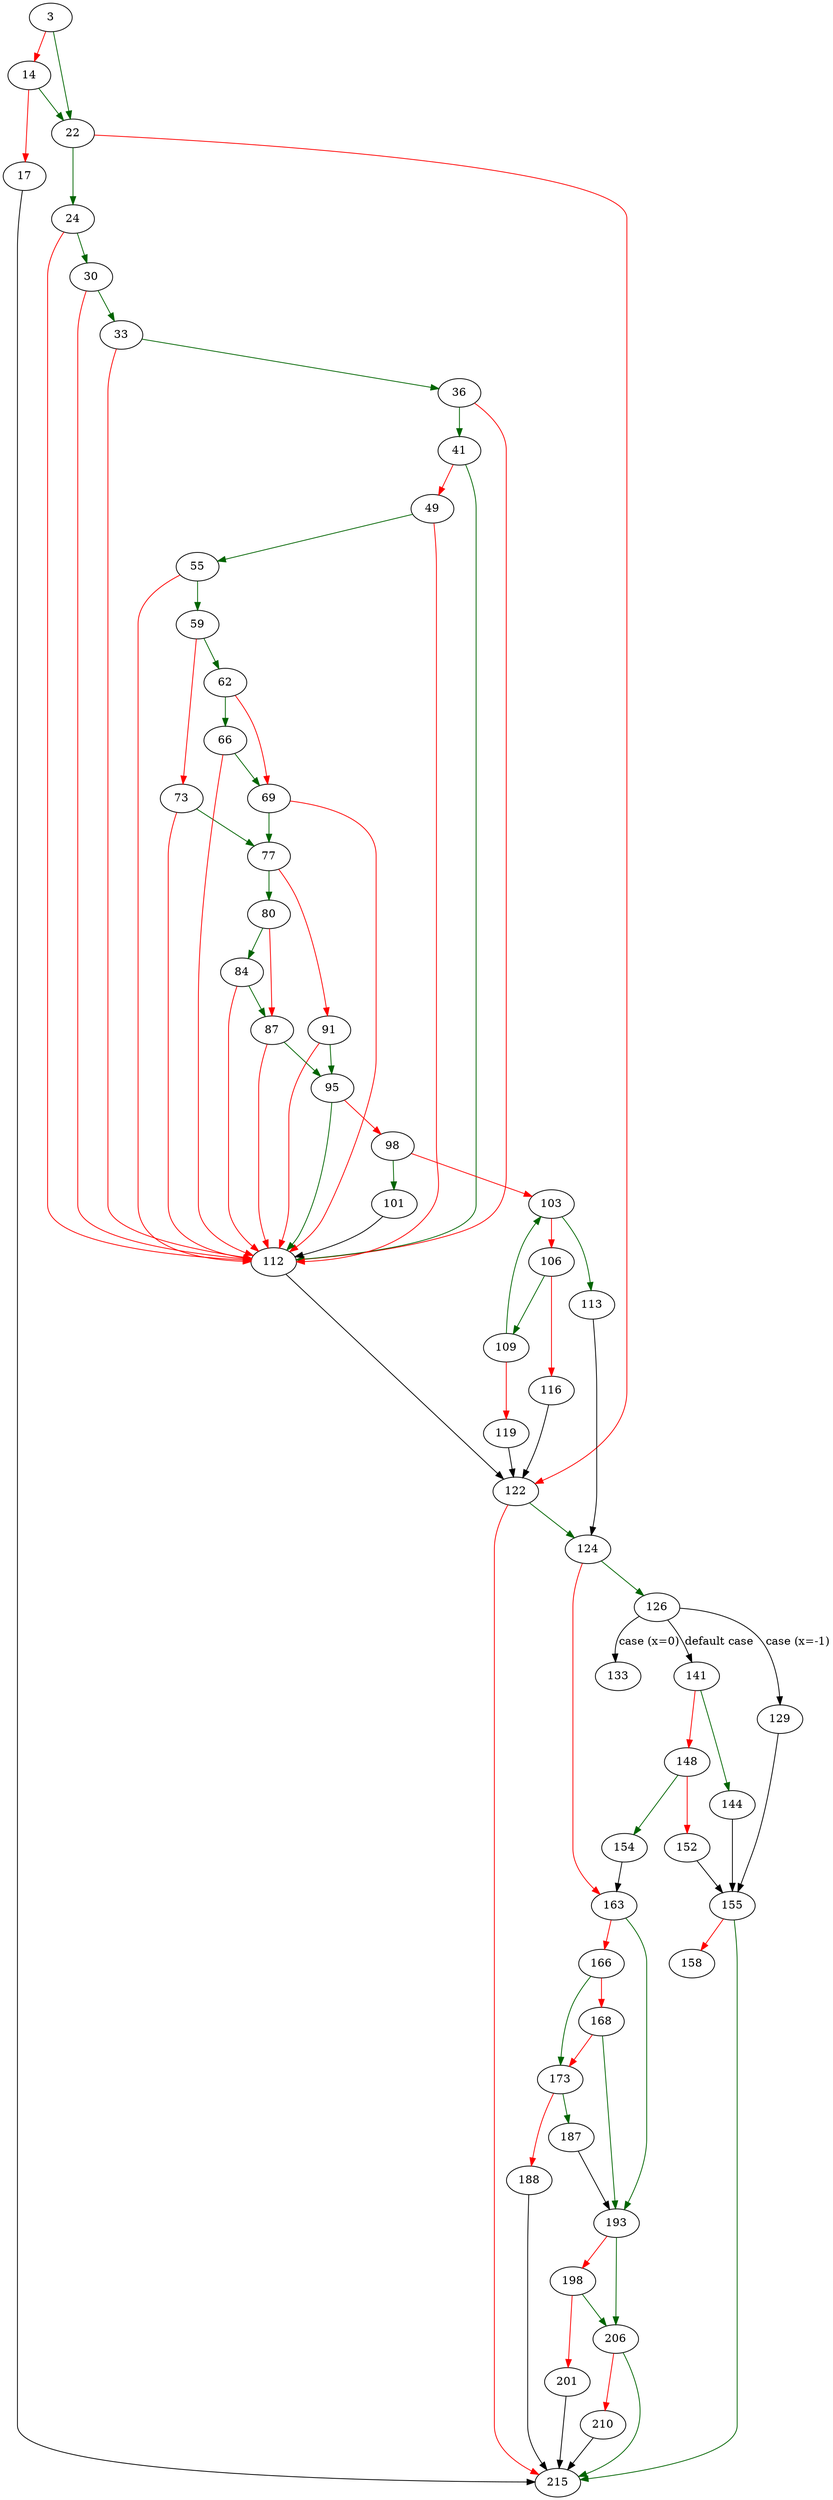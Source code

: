 strict digraph "install_file_in_file" {
	// Node definitions.
	3 [entry=true];
	22;
	14;
	17;
	215;
	24;
	122;
	30;
	112;
	33;
	36;
	41;
	49;
	55;
	59;
	62;
	73;
	66;
	69;
	77;
	80;
	91;
	84;
	87;
	95;
	98;
	101;
	103;
	113;
	106;
	109;
	116;
	119;
	124;
	126;
	163;
	129;
	133;
	141;
	155;
	144;
	148;
	154;
	152;
	158;
	193;
	166;
	173;
	168;
	187;
	188;
	206;
	198;
	201;
	210;

	// Edge definitions.
	3 -> 22 [
		color=darkgreen
		cond=true
	];
	3 -> 14 [
		color=red
		cond=false
	];
	22 -> 24 [
		color=darkgreen
		cond=true
	];
	22 -> 122 [
		color=red
		cond=false
	];
	14 -> 22 [
		color=darkgreen
		cond=true
	];
	14 -> 17 [
		color=red
		cond=false
	];
	17 -> 215;
	24 -> 30 [
		color=darkgreen
		cond=true
	];
	24 -> 112 [
		color=red
		cond=false
	];
	122 -> 215 [
		color=red
		cond=false
	];
	122 -> 124 [
		color=darkgreen
		cond=true
	];
	30 -> 112 [
		color=red
		cond=false
	];
	30 -> 33 [
		color=darkgreen
		cond=true
	];
	112 -> 122;
	33 -> 112 [
		color=red
		cond=false
	];
	33 -> 36 [
		color=darkgreen
		cond=true
	];
	36 -> 112 [
		color=red
		cond=false
	];
	36 -> 41 [
		color=darkgreen
		cond=true
	];
	41 -> 112 [
		color=darkgreen
		cond=true
	];
	41 -> 49 [
		color=red
		cond=false
	];
	49 -> 112 [
		color=red
		cond=false
	];
	49 -> 55 [
		color=darkgreen
		cond=true
	];
	55 -> 112 [
		color=red
		cond=false
	];
	55 -> 59 [
		color=darkgreen
		cond=true
	];
	59 -> 62 [
		color=darkgreen
		cond=true
	];
	59 -> 73 [
		color=red
		cond=false
	];
	62 -> 66 [
		color=darkgreen
		cond=true
	];
	62 -> 69 [
		color=red
		cond=false
	];
	73 -> 112 [
		color=red
		cond=false
	];
	73 -> 77 [
		color=darkgreen
		cond=true
	];
	66 -> 112 [
		color=red
		cond=false
	];
	66 -> 69 [
		color=darkgreen
		cond=true
	];
	69 -> 112 [
		color=red
		cond=false
	];
	69 -> 77 [
		color=darkgreen
		cond=true
	];
	77 -> 80 [
		color=darkgreen
		cond=true
	];
	77 -> 91 [
		color=red
		cond=false
	];
	80 -> 84 [
		color=darkgreen
		cond=true
	];
	80 -> 87 [
		color=red
		cond=false
	];
	91 -> 112 [
		color=red
		cond=false
	];
	91 -> 95 [
		color=darkgreen
		cond=true
	];
	84 -> 112 [
		color=red
		cond=false
	];
	84 -> 87 [
		color=darkgreen
		cond=true
	];
	87 -> 112 [
		color=red
		cond=false
	];
	87 -> 95 [
		color=darkgreen
		cond=true
	];
	95 -> 112 [
		color=darkgreen
		cond=true
	];
	95 -> 98 [
		color=red
		cond=false
	];
	98 -> 101 [
		color=darkgreen
		cond=true
	];
	98 -> 103 [
		color=red
		cond=false
	];
	101 -> 112;
	103 -> 113 [
		color=darkgreen
		cond=true
	];
	103 -> 106 [
		color=red
		cond=false
	];
	113 -> 124;
	106 -> 109 [
		color=darkgreen
		cond=true
	];
	106 -> 116 [
		color=red
		cond=false
	];
	109 -> 103 [
		color=darkgreen
		cond=true
	];
	109 -> 119 [
		color=red
		cond=false
	];
	116 -> 122;
	119 -> 122;
	124 -> 126 [
		color=darkgreen
		cond=true
	];
	124 -> 163 [
		color=red
		cond=false
	];
	126 -> 129 [
		cond="case (x=-1)"
		label="case (x=-1)"
	];
	126 -> 133 [
		cond="case (x=0)"
		label="case (x=0)"
	];
	126 -> 141 [
		cond="default case"
		label="default case"
	];
	163 -> 193 [
		color=darkgreen
		cond=true
	];
	163 -> 166 [
		color=red
		cond=false
	];
	129 -> 155;
	141 -> 144 [
		color=darkgreen
		cond=true
	];
	141 -> 148 [
		color=red
		cond=false
	];
	155 -> 215 [
		color=darkgreen
		cond=true
	];
	155 -> 158 [
		color=red
		cond=false
	];
	144 -> 155;
	148 -> 154 [
		color=darkgreen
		cond=true
	];
	148 -> 152 [
		color=red
		cond=false
	];
	154 -> 163;
	152 -> 155;
	193 -> 206 [
		color=darkgreen
		cond=true
	];
	193 -> 198 [
		color=red
		cond=false
	];
	166 -> 173 [
		color=darkgreen
		cond=true
	];
	166 -> 168 [
		color=red
		cond=false
	];
	173 -> 187 [
		color=darkgreen
		cond=true
	];
	173 -> 188 [
		color=red
		cond=false
	];
	168 -> 193 [
		color=darkgreen
		cond=true
	];
	168 -> 173 [
		color=red
		cond=false
	];
	187 -> 193;
	188 -> 215;
	206 -> 215 [
		color=darkgreen
		cond=true
	];
	206 -> 210 [
		color=red
		cond=false
	];
	198 -> 206 [
		color=darkgreen
		cond=true
	];
	198 -> 201 [
		color=red
		cond=false
	];
	201 -> 215;
	210 -> 215;
}